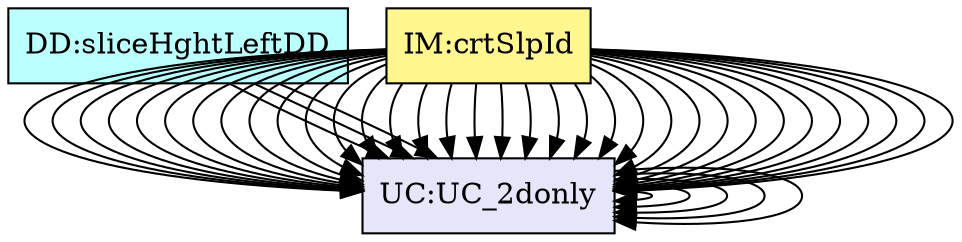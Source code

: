 digraph avsall {
	dataDefn:alpha_i -> instance:assumpSBSBISL;
	dataDefn:beta_i -> instance:assumpSBSBISL;
	dataDefn:h_i -> instance:assumpSBSBISL;
	theory:equilibriumCS -> instance:assumpENSL;
	theory:mcShrSrgth -> instance:assumpSBSBISL;
	theory:resShr -> instance:assumpSLH;
	theory:resShr -> instance:assumpSP;
	theory:resShr -> instance:assumpSLI;
	theory:resShr -> instance:assumpPSC;
	theory:mobShr -> instance:assumpFOS;
	theory:effNormF -> instance:assumpPSC;
	theory:X_i -> instance:assumpINSFL;
	theory:momentEql -> instance:assumpNESSS;
	theory:momentEql -> instance:assumpHFSM;
	theory:sliceWght -> instance:assumpSLH;
	theory:sliceWght -> instance:assumpPSC;
	theory:sliceWght -> instance:assumpSBSBISL;
	theory:sliceWght -> instance:assumpWIBE;
	theory:sliceWght -> instance:assumpWISE;
	theory:baseWtrF -> instance:assumpPSC;
	theory:baseWtrF -> instance:assumpSBSBISL;
	theory:baseWtrF -> instance:assumpWIBE;
	theory:baseWtrF -> instance:assumpHFSM;
	theory:srfWtrF -> instance:assumpPSC;
	theory:srfWtrF -> instance:assumpSBSBISL;
	theory:srfWtrF -> instance:assumpWISE;
	theory:srfWtrF -> instance:assumpHFSM;
	theory:FS -> instance:assumpINSFL;
	theory:FS -> instance:assumpES;
	theory:FS -> instance:assumpSF;
	theory:FS -> instance:assumpSL;
	theory:nrmShrForIM -> instance:assumpINSFL;
	theory:nrmShrForIM -> instance:assumpES;
	theory:nrmShrForIM -> instance:assumpSF;
	theory:nrmShrForIM -> instance:assumpSL;
	theory:intsliceFsRC -> instance:assumpES;
	theory:crtSlpIdIM -> instance:assumpSSC;
	instance:LC_inhomogeneous -> instance:assumpSLH;
	instance:LC_seismic -> instance:assumpSF;
	instance:LC_external -> instance:assumpSL;
	instance:UC_normshearlinear -> instance:assumpINSFL;
	instance:UC_2donly -> instance:assumpENSL;


	instance:assumpSSC	[shape=box, color=black, style=filled, fillcolor=mistyrose, label="A:assumpSSC"];
	instance:assumpFOS	[shape=box, color=black, style=filled, fillcolor=mistyrose, label="A:assumpFOS"];
	instance:assumpSLH	[shape=box, color=black, style=filled, fillcolor=mistyrose, label="A:assumpSLH"];
	instance:assumpSP	[shape=box, color=black, style=filled, fillcolor=mistyrose, label="A:assumpSP"];
	instance:assumpSLI	[shape=box, color=black, style=filled, fillcolor=mistyrose, label="A:assumpSLI"];
	instance:assumpINSFL	[shape=box, color=black, style=filled, fillcolor=mistyrose, label="A:assumpINSFL"];
	instance:assumpPSC	[shape=box, color=black, style=filled, fillcolor=mistyrose, label="A:assumpPSC"];
	instance:assumpENSL	[shape=box, color=black, style=filled, fillcolor=mistyrose, label="A:assumpENSL"];
	instance:assumpSBSBISL	[shape=box, color=black, style=filled, fillcolor=mistyrose, label="A:assumpSBSBISL"];
	instance:assumpES	[shape=box, color=black, style=filled, fillcolor=mistyrose, label="A:assumpES"];
	instance:assumpSF	[shape=box, color=black, style=filled, fillcolor=mistyrose, label="A:assumpSF"];
	instance:assumpSL	[shape=box, color=black, style=filled, fillcolor=mistyrose, label="A:assumpSL"];
	instance:assumpWIBE	[shape=box, color=black, style=filled, fillcolor=mistyrose, label="A:assumpWIBE"];
	instance:assumpWISE	[shape=box, color=black, style=filled, fillcolor=mistyrose, label="A:assumpWISE"];
	instance:assumpNESSS	[shape=box, color=black, style=filled, fillcolor=mistyrose, label="A:assumpNESSS"];
	instance:assumpHFSM	[shape=box, color=black, style=filled, fillcolor=mistyrose, label="A:assumpHFSM"];

	subgraph A {
	rank="same"
	{instance:assumpSSC, instance:assumpFOS, instance:assumpSLH, instance:assumpSP, instance:assumpSLI, instance:assumpINSFL, instance:assumpPSC, instance:assumpENSL, instance:assumpSBSBISL, instance:assumpES, instance:assumpSF, instance:assumpSL, instance:assumpWIBE, instance:assumpWISE, instance:assumpNESSS, instance:assumpHFSM}
	}

	dataDefn:H_i	[shape=box, color=black, style=filled, fillcolor=paleturquoise1, label="DD:intersliceWtrF"];
	dataDefn:alpha_i	[shape=box, color=black, style=filled, fillcolor=paleturquoise1, label="DD:angleA"];
	dataDefn:beta_i	[shape=box, color=black, style=filled, fillcolor=paleturquoise1, label="DD:angleB"];
	dataDefn:b_i	[shape=box, color=black, style=filled, fillcolor=paleturquoise1, label="DD:lengthB"];
	dataDefn:l_bi	[shape=box, color=black, style=filled, fillcolor=paleturquoise1, label="DD:lengthLb"];
	dataDefn:l_si	[shape=box, color=black, style=filled, fillcolor=paleturquoise1, label="DD:lengthLs"];
	dataDefn:h_i	[shape=box, color=black, style=filled, fillcolor=paleturquoise1, label="DD:slcHeight"];
	dataDefn:sigma	[shape=box, color=black, style=filled, fillcolor=paleturquoise1, label="DD:normStress"];
	dataDefn:tau	[shape=box, color=black, style=filled, fillcolor=paleturquoise1, label="DD:tangStress"];
	dataDefn:torque	[shape=box, color=black, style=filled, fillcolor=paleturquoise1, label="DD:torque"];
	dataDefn:f_i	[shape=box, color=black, style=filled, fillcolor=paleturquoise1, label="DD:ratioVariation"];
	dataDefn:Phi	[shape=box, color=black, style=filled, fillcolor=paleturquoise1, label="DD:convertFunc1"];
	dataDefn:Psi	[shape=box, color=black, style=filled, fillcolor=paleturquoise1, label="DD:convertFunc2"];
	dataDefn:F_xG	[shape=box, color=black, style=filled, fillcolor=paleturquoise1, label="DD:nrmForceSumDD"];
	dataDefn:F_xH	[shape=box, color=black, style=filled, fillcolor=paleturquoise1, label="DD:watForceSumDD"];
	dataDefn:hR	[shape=box, color=black, style=filled, fillcolor=paleturquoise1, label="DD:sliceHghtRightDD"];
	dataDefn:hL	[shape=box, color=black, style=filled, fillcolor=paleturquoise1, label="DD:sliceHghtLeftDD"];

	subgraph DD {
	rank="same"
	{dataDefn:H_i, dataDefn:alpha_i, dataDefn:beta_i, dataDefn:b_i, dataDefn:l_bi, dataDefn:l_si, dataDefn:h_i, dataDefn:sigma, dataDefn:tau, dataDefn:torque, dataDefn:f_i, dataDefn:Phi, dataDefn:Psi, dataDefn:F_xG, dataDefn:F_xH, dataDefn:hR, dataDefn:hL}
	}

	theory:factOfSafetyTM	[shape=box, color=black, style=filled, fillcolor=pink, label="TM:factOfSafety"];
	theory:equilibriumCS	[shape=box, color=black, style=filled, fillcolor=pink, label="TM:equilibrium"];
	theory:mcShrSrgth	[shape=box, color=black, style=filled, fillcolor=pink, label="TM:mcShrStrgth"];
	theory:effectiveStressTM	[shape=box, color=black, style=filled, fillcolor=pink, label="TM:effStress"];
	theory:newtonSL	[shape=box, color=black, style=filled, fillcolor=pink, label="TM:NewtonSecLawMot"];

	subgraph TM {
	rank="same"
	{theory:factOfSafetyTM, theory:equilibriumCS, theory:mcShrSrgth, theory:effectiveStressTM, theory:newtonSL}
	}

	theory:normForcEq	[shape=box, color=black, style=filled, fillcolor=palegreen, label="GD:normForcEq"];
	theory:bsShrFEq	[shape=box, color=black, style=filled, fillcolor=palegreen, label="GD:bsShrFEq"];
	theory:resShr	[shape=box, color=black, style=filled, fillcolor=palegreen, label="GD:resShr"];
	theory:mobShr	[shape=box, color=black, style=filled, fillcolor=palegreen, label="GD:mobShr"];
	theory:effNormF	[shape=box, color=black, style=filled, fillcolor=palegreen, label="GD:effNormF"];
	theory:resShearWO	[shape=box, color=black, style=filled, fillcolor=palegreen, label="GD:resShearWO"];
	theory:mobShearWO	[shape=box, color=black, style=filled, fillcolor=palegreen, label="GD:mobShearWO"];
	theory:X_i	[shape=box, color=black, style=filled, fillcolor=palegreen, label="GD:normShrR"];
	theory:momentEql	[shape=box, color=black, style=filled, fillcolor=palegreen, label="GD:momentEql"];
	theory:weight	[shape=box, color=black, style=filled, fillcolor=palegreen, label="GD:weight"];
	theory:sliceWght	[shape=box, color=black, style=filled, fillcolor=palegreen, label="GD:sliceWght"];
	theory:pressure	[shape=box, color=black, style=filled, fillcolor=palegreen, label="GD:hsPressure"];
	theory:baseWtrF	[shape=box, color=black, style=filled, fillcolor=palegreen, label="GD:baseWtrF"];
	theory:srfWtrF	[shape=box, color=black, style=filled, fillcolor=palegreen, label="GD:srfWtrF"];

	subgraph GD {
	rank="same"
	{theory:normForcEq, theory:bsShrFEq, theory:resShr, theory:mobShr, theory:effNormF, theory:resShearWO, theory:mobShearWO, theory:X_i, theory:momentEql, theory:weight, theory:sliceWght, theory:pressure, theory:baseWtrF, theory:srfWtrF}
	}

	theory:FS	[shape=box, color=black, style=filled, fillcolor=khaki1, label="IM:fctSfty"];
	theory:nrmShrForIM	[shape=box, color=black, style=filled, fillcolor=khaki1, label="IM:nrmShrFor"];
	theory:nrmShrForNumRC	[shape=box, color=black, style=filled, fillcolor=khaki1, label="IM:nrmShrForNum"];
	theory:nrmShrForDenRC	[shape=box, color=black, style=filled, fillcolor=khaki1, label="IM:nrmShrForDen"];
	theory:intsliceFsRC	[shape=box, color=black, style=filled, fillcolor=khaki1, label="IM:intsliceFs"];
	theory:crtSlpIdIM	[shape=box, color=black, style=filled, fillcolor=khaki1, label="IM:crtSlpId"];

	subgraph IM {
	rank="same"
	{theory:FS, theory:nrmShrForIM, theory:nrmShrForNumRC, theory:nrmShrForDenRC, theory:intsliceFsRC, theory:crtSlpIdIM}
	}

	instance:readAndStore	[shape=box, color=black, style=filled, fillcolor=ivory, label="FR:readAndStore"];
	instance:verifyInput	[shape=box, color=black, style=filled, fillcolor=ivory, label="FR:verifyInput"];
	instance:determineCritSlip	[shape=box, color=black, style=filled, fillcolor=ivory, label="FR:determineCritSlip"];
	instance:verifyOutput	[shape=box, color=black, style=filled, fillcolor=ivory, label="FR:verifyOutput"];
	instance:displayInput	[shape=box, color=black, style=filled, fillcolor=ivory, label="FR:displayInput"];
	instance:displayGraph	[shape=box, color=black, style=filled, fillcolor=ivory, label="FR:displayGraph"];
	instance:displayFS	[shape=box, color=black, style=filled, fillcolor=ivory, label="FR:displayFS"];
	instance:displayNormal	[shape=box, color=black, style=filled, fillcolor=ivory, label="FR:displayNormal"];
	instance:displayShear	[shape=box, color=black, style=filled, fillcolor=ivory, label="FR:displayShear"];
	instance:writeToFile	[shape=box, color=black, style=filled, fillcolor=ivory, label="FR:writeToFile"];
	instance:correct	[shape=box, color=black, style=filled, fillcolor=ivory, label="NFR:correct"];
	instance:understandable	[shape=box, color=black, style=filled, fillcolor=ivory, label="NFR:understandable"];
	instance:reusable	[shape=box, color=black, style=filled, fillcolor=ivory, label="NFR:reusable"];
	instance:maintainable	[shape=box, color=black, style=filled, fillcolor=ivory, label="NFR:maintainable"];

	subgraph FR {
	rank="same"
	{instance:readAndStore, instance:verifyInput, instance:determineCritSlip, instance:verifyOutput, instance:displayInput, instance:displayGraph, instance:displayFS, instance:displayNormal, instance:displayShear, instance:writeToFile, instance:correct, instance:understandable, instance:reusable, instance:maintainable}
	}

	instance:LC_inhomogeneous	[shape=box, color=black, style=filled, fillcolor=lavender, label="LC:LC_inhomogeneous"];
	instance:LC_seismic	[shape=box, color=black, style=filled, fillcolor=lavender, label="LC:LC_seismic"];
	instance:LC_external	[shape=box, color=black, style=filled, fillcolor=lavender, label="LC:LC_external"];
	instance:UC_normshearlinear	[shape=box, color=black, style=filled, fillcolor=lavender, label="UC:UC_normshearlinear"];
	instance:UC_2donly	[shape=box, color=black, style=filled, fillcolor=lavender, label="UC:UC_2donly"];

	subgraph LC {
	rank="same"
	{instance:LC_inhomogeneous, instance:LC_seismic, instance:LC_external, instance:UC_normshearlinear, instance:UC_2donly}
	}

}
